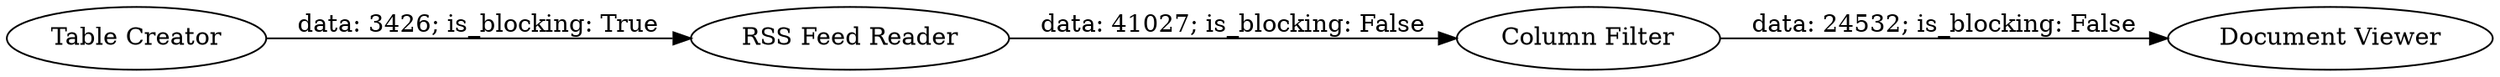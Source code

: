 digraph {
	"4230302984917493404_53" [label="RSS Feed Reader"]
	"4230302984917493404_61" [label="Document Viewer"]
	"4230302984917493404_42" [label="Table Creator"]
	"4230302984917493404_60" [label="Column Filter"]
	"4230302984917493404_60" -> "4230302984917493404_61" [label="data: 24532; is_blocking: False"]
	"4230302984917493404_42" -> "4230302984917493404_53" [label="data: 3426; is_blocking: True"]
	"4230302984917493404_53" -> "4230302984917493404_60" [label="data: 41027; is_blocking: False"]
	rankdir=LR
}
